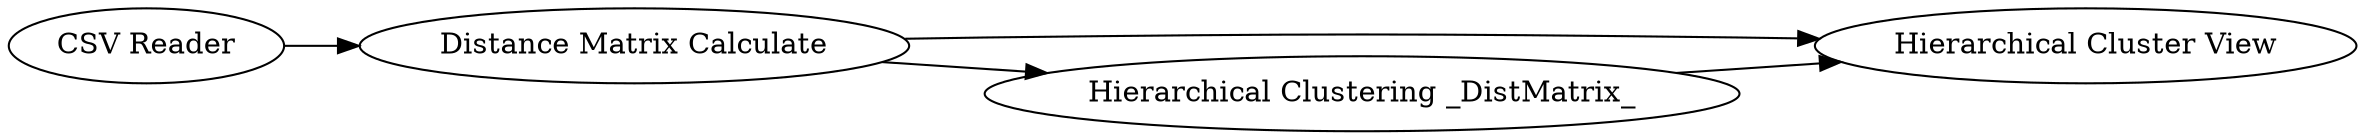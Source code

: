 digraph {
	"-8724345897289384440_4" [label="Hierarchical Cluster View"]
	"-8724345897289384440_1" [label="CSV Reader"]
	"-8724345897289384440_2" [label="Distance Matrix Calculate"]
	"-8724345897289384440_3" [label="Hierarchical Clustering _DistMatrix_"]
	"-8724345897289384440_2" -> "-8724345897289384440_4"
	"-8724345897289384440_3" -> "-8724345897289384440_4"
	"-8724345897289384440_2" -> "-8724345897289384440_3"
	"-8724345897289384440_1" -> "-8724345897289384440_2"
	rankdir=LR
}
